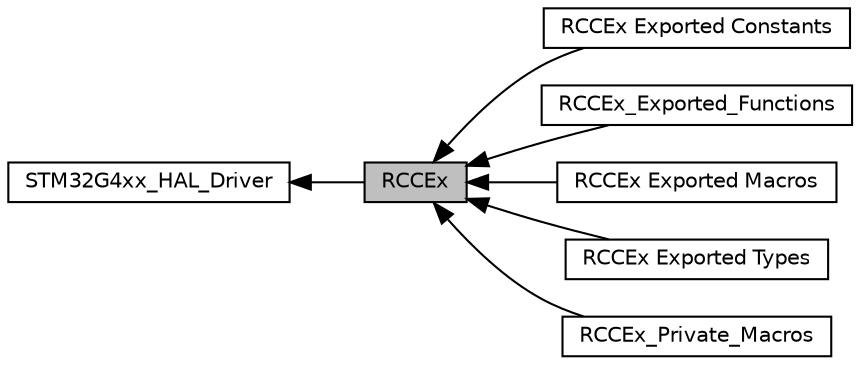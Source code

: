 digraph "RCCEx"
{
  edge [fontname="Helvetica",fontsize="10",labelfontname="Helvetica",labelfontsize="10"];
  node [fontname="Helvetica",fontsize="10",shape=box];
  rankdir=LR;
  Node1 [label="RCCEx",height=0.2,width=0.4,color="black", fillcolor="grey75", style="filled", fontcolor="black",tooltip="RCC Extended HAL module driver."];
  Node4 [label="RCCEx Exported Constants",height=0.2,width=0.4,color="black", fillcolor="white", style="filled",URL="$group__RCCEx__Exported__Constants.html",tooltip=" "];
  Node6 [label="RCCEx_Exported_Functions",height=0.2,width=0.4,color="black", fillcolor="white", style="filled",URL="$group__RCCEx__Exported__Functions.html",tooltip=" "];
  Node5 [label="RCCEx Exported Macros",height=0.2,width=0.4,color="black", fillcolor="white", style="filled",URL="$group__RCCEx__Exported__Macros.html",tooltip=" "];
  Node3 [label="RCCEx Exported Types",height=0.2,width=0.4,color="black", fillcolor="white", style="filled",URL="$group__RCCEx__Exported__Types.html",tooltip=" "];
  Node7 [label="RCCEx_Private_Macros",height=0.2,width=0.4,color="black", fillcolor="white", style="filled",URL="$group__RCCEx__Private__Macros.html",tooltip=" "];
  Node2 [label="STM32G4xx_HAL_Driver",height=0.2,width=0.4,color="black", fillcolor="white", style="filled",URL="$group__STM32G4xx__HAL__Driver.html",tooltip=" "];
  Node2->Node1 [shape=plaintext, dir="back", style="solid"];
  Node1->Node3 [shape=plaintext, dir="back", style="solid"];
  Node1->Node4 [shape=plaintext, dir="back", style="solid"];
  Node1->Node5 [shape=plaintext, dir="back", style="solid"];
  Node1->Node6 [shape=plaintext, dir="back", style="solid"];
  Node1->Node7 [shape=plaintext, dir="back", style="solid"];
}
